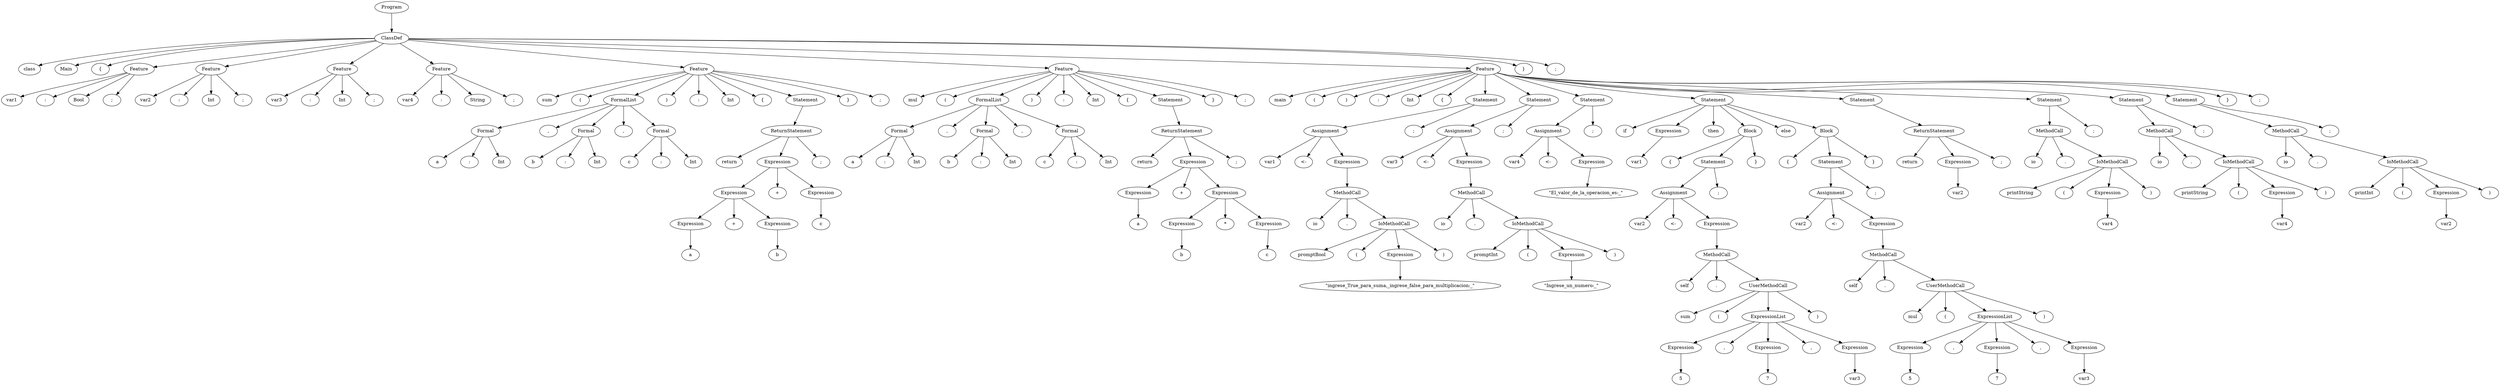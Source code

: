 digraph tree {
rankdir=TB;
nodesep=0.6;
ranksep=0.8;
    "Program_3007468665088" [label="Program"];
    "ClassDef_3007468665200" [label="ClassDef"];
    "class_3007493880256" [label="class"];
    "Main_3007493878912" [label="Main"];
    "{_3007493880384" [label="{"];
    "Feature_3007468665312" [label="Feature"];
    "var1_3007493880896" [label="var1"];
    ":_3007493881792" [label=":"];
    "Bool_3007493881728" [label="Bool"];
    ";_3007572504704" [label=";"];
    "Feature_3007468665760" [label="Feature"];
    "var2_3007493881600" [label="var2"];
    ":_3007572504896" [label=":"];
    "Int_3007572504960" [label="Int"];
    ";_3007572505024" [label=";"];
    "Feature_3007468665872" [label="Feature"];
    "var3_3007572505152" [label="var3"];
    ":_3007572505216" [label=":"];
    "Int_3007572505280" [label="Int"];
    ";_3007572505344" [label=";"];
    "Feature_3007468665984" [label="Feature"];
    "var4_3007572505472" [label="var4"];
    ":_3007572505536" [label=":"];
    "String_3007572505600" [label="String"];
    ";_3007572505664" [label=";"];
    "Feature_3007468666096" [label="Feature"];
    "sum_3007572505792" [label="sum"];
    "(_3007572505920" [label="("];
    "FormalList_3007468666320" [label="FormalList"];
    "Formal_3007468666432" [label="Formal"];
    "a_3007572506048" [label="a"];
    ":_3007572506240" [label=":"];
    "Int_3007572506304" [label="Int"];
    ",_3007572506432" [label=","];
    "Formal_3007468666544" [label="Formal"];
    "b_3007572506560" [label="b"];
    ":_3007572506624" [label=":"];
    "Int_3007572506688" [label="Int"];
    ",_3007572506816" [label=","];
    "Formal_3007468666656" [label="Formal"];
    "c_3007572506176" [label="c"];
    ":_3007572507072" [label=":"];
    "Int_3007572507136" [label="Int"];
    ")_3007572507200" [label=")"];
    ":_3007572507264" [label=":"];
    "Int_3007572507392" [label="Int"];
    "{_3007572507456" [label="{"];
    "Statement_3007468666768" [label="Statement"];
    "ReturnStatement_3007572513056" [label="ReturnStatement"];
    "return_3007572508544" [label="return"];
    "Expression_3007572514512" [label="Expression"];
    "Expression_3007572514064" [label="Expression"];
    "Expression_3007572513168" [label="Expression"];
    "a_3007572507520" [label="a"];
    "+_3007493881344" [label="+"];
    "Expression_3007572514176" [label="Expression"];
    "b_3007572528704" [label="b"];
    "+_3007572508288" [label="+"];
    "Expression_3007572514624" [label="Expression"];
    "c_3007465301888" [label="c"];
    ";_3007493881472" [label=";"];
    "}_3007572527616" [label="}"];
    ";_3007572507008" [label=";"];
    "Feature_3007572514960" [label="Feature"];
    "mul_3007572504768" [label="mul"];
    "(_3007572553920" [label="("];
    "FormalList_3007572515072" [label="FormalList"];
    "Formal_3007572515184" [label="Formal"];
    "a_3007572553856" [label="a"];
    ":_3007572553792" [label=":"];
    "Int_3007572554048" [label="Int"];
    ",_3007572554240" [label=","];
    "Formal_3007572515296" [label="Formal"];
    "b_3007572554368" [label="b"];
    ":_3007572554176" [label=":"];
    "Int_3007572554432" [label="Int"];
    ",_3007572554496" [label=","];
    "Formal_3007572515408" [label="Formal"];
    "c_3007572554304" [label="c"];
    ":_3007572554688" [label=":"];
    "Int_3007572554752" [label="Int"];
    ")_3007572554816" [label=")"];
    ":_3007572554880" [label=":"];
    "Int_3007572555008" [label="Int"];
    "{_3007572555072" [label="{"];
    "Statement_3007572515520" [label="Statement"];
    "ReturnStatement_3007572515632" [label="ReturnStatement"];
    "return_3007572554944" [label="return"];
    "Expression_3007572515856" [label="Expression"];
    "Expression_3007572515744" [label="Expression"];
    "a_3007572555264" [label="a"];
    "+_3007572525312" [label="+"];
    "Expression_3007572516528" [label="Expression"];
    "Expression_3007572515968" [label="Expression"];
    "b_3007572528832" [label="b"];
    "*_3007572557440" [label="*"];
    "Expression_3007572516192" [label="Expression"];
    "c_3007572555520" [label="c"];
    ";_3007572557312" [label=";"];
    "}_3007572528384" [label="}"];
    ";_3007572554624" [label=";"];
    "Feature_3007572516640" [label="Feature"];
    "main_3007572529024" [label="main"];
    "(_3007572525696" [label="("];
    ")_3007572527552" [label=")"];
    ":_3007572508160" [label=":"];
    "Int_3007572528896" [label="Int"];
    "{_3007493880960" [label="{"];
    "Statement_3007572516752" [label="Statement"];
    "Assignment_3007572566304" [label="Assignment"];
    "var1_3007572563456" [label="var1"];
    "<-_3007572563328" [label="<-"];
    "Expression_3007572566416" [label="Expression"];
    "MethodCall_3007572566640" [label="MethodCall"];
    "io_3007572563584" [label="io"];
    "._3007572563520" [label="."];
    "IoMethodCall_3007572566752" [label="IoMethodCall"];
    "promptBool_3007572563648" [label="promptBool"];
    "(_3007572563392" [label="("];
    "Expression_3007572566864" [label="Expression"];
    "\\\"ingrese_True_para_suma,_ingrese_false_para_multiplicacion:_\\\"_3007572563840" [label="\"ingrese_True_para_suma,_ingrese_false_para_multiplicacion:_\""];
    ")_3007572563776" [label=")"];
    ";_3007572564096" [label=";"];
    "Statement_3007572567200" [label="Statement"];
    "Assignment_3007572567312" [label="Assignment"];
    "var3_3007572564160" [label="var3"];
    "<-_3007572564224" [label="<-"];
    "Expression_3007572567424" [label="Expression"];
    "MethodCall_3007572567536" [label="MethodCall"];
    "io_3007572564288" [label="io"];
    "._3007572564352" [label="."];
    "IoMethodCall_3007572567648" [label="IoMethodCall"];
    "promptInt_3007572564480" [label="promptInt"];
    "(_3007572564032" [label="("];
    "Expression_3007572567760" [label="Expression"];
    "\\\"Ingrese_un_numero:_\\\"_3007572564608" [label="\"Ingrese_un_numero:_\""];
    ")_3007572564416" [label=")"];
    ";_3007572564672" [label=";"];
    "Statement_3007572567872" [label="Statement"];
    "Assignment_3007572567984" [label="Assignment"];
    "var4_3007493880448" [label="var4"];
    "<-_3007572564800" [label="<-"];
    "Expression_3007572568096" [label="Expression"];
    "\\\"El_valor_de_la_operacion_es:_\\\"_3007572564864" [label="\"El_valor_de_la_operacion_es:_\""];
    ";_3007572564736" [label=";"];
    "Statement_3007572568208" [label="Statement"];
    "if_3007572564992" [label="if"];
    "Expression_3007572568432" [label="Expression"];
    "var1_3007572565056" [label="var1"];
    "then_3007572564928" [label="then"];
    "Block_3007572568768" [label="Block"];
    "{_3007572565184" [label="{"];
    "Statement_3007572568880" [label="Statement"];
    "Assignment_3007572568992" [label="Assignment"];
    "var2_3007572564544" [label="var2"];
    "<-_3007572565376" [label="<-"];
    "Expression_3007572569104" [label="Expression"];
    "MethodCall_3007572569216" [label="MethodCall"];
    "self_3007572565440" [label="self"];
    "._3007572565504" [label="."];
    "UserMethodCall_3007572569328" [label="UserMethodCall"];
    "sum_3007572565632" [label="sum"];
    "(_3007572565120" [label="("];
    "ExpressionList_3007572569440" [label="ExpressionList"];
    "Expression_3007572569552" [label="Expression"];
    "5_3007572565568" [label="5"];
    ",_3007572565952" [label=","];
    "Expression_3007572569888" [label="Expression"];
    "7_3007572565760" [label="7"];
    ",_3007572586688" [label=","];
    "Expression_3007572570000" [label="Expression"];
    "var3_3007572586816" [label="var3"];
    ")_3007572586944" [label=")"];
    ";_3007572587008" [label=";"];
    "}_3007572587072" [label="}"];
    "else_3007572587264" [label="else"];
    "Block_3007572590768" [label="Block"];
    "{_3007572587456" [label="{"];
    "Statement_3007572590880" [label="Statement"];
    "Assignment_3007572590992" [label="Assignment"];
    "var2_3007572587328" [label="var2"];
    "<-_3007572587584" [label="<-"];
    "Expression_3007572591104" [label="Expression"];
    "MethodCall_3007572591216" [label="MethodCall"];
    "self_3007572587520" [label="self"];
    "._3007572587840" [label="."];
    "UserMethodCall_3007572591328" [label="UserMethodCall"];
    "mul_3007572587968" [label="mul"];
    "(_3007572588032" [label="("];
    "ExpressionList_3007572591440" [label="ExpressionList"];
    "Expression_3007572591552" [label="Expression"];
    "5_3007572587776" [label="5"];
    ",_3007572588288" [label=","];
    "Expression_3007572591664" [label="Expression"];
    "7_3007572588416" [label="7"];
    ",_3007572588480" [label=","];
    "Expression_3007572591776" [label="Expression"];
    "var3_3007572588608" [label="var3"];
    ")_3007572588736" [label=")"];
    ";_3007572588800" [label=";"];
    "}_3007572588864" [label="}"];
    "Statement_3007572591888" [label="Statement"];
    "ReturnStatement_3007572592000" [label="ReturnStatement"];
    "return_3007572588928" [label="return"];
    "Expression_3007572592112" [label="Expression"];
    "var2_3007572589184" [label="var2"];
    ";_3007572589248" [label=";"];
    "Statement_3007572592224" [label="Statement"];
    "MethodCall_3007572592448" [label="MethodCall"];
    "io_3007572589312" [label="io"];
    "._3007572589568" [label="."];
    "IoMethodCall_3007572592560" [label="IoMethodCall"];
    "printString_3007572589696" [label="printString"];
    "(_3007572589760" [label="("];
    "Expression_3007572592672" [label="Expression"];
    "var4_3007572589888" [label="var4"];
    ")_3007572589952" [label=")"];
    ";_3007572590016" [label=";"];
    "Statement_3007572592784" [label="Statement"];
    "MethodCall_3007572592896" [label="MethodCall"];
    "io_3007572589376" [label="io"];
    "._3007572590272" [label="."];
    "IoMethodCall_3007572593008" [label="IoMethodCall"];
    "printString_3007572590400" [label="printString"];
    "(_3007572590464" [label="("];
    "Expression_3007572593120" [label="Expression"];
    "var4_3007572590208" [label="var4"];
    ")_3007572607104" [label=")"];
    ";_3007572607168" [label=";"];
    "Statement_3007572593232" [label="Statement"];
    "MethodCall_3007572593344" [label="MethodCall"];
    "io_3007572607040" [label="io"];
    "._3007572607424" [label="."];
    "IoMethodCall_3007572593456" [label="IoMethodCall"];
    "printInt_3007572607552" [label="printInt"];
    "(_3007572607616" [label="("];
    "Expression_3007572593568" [label="Expression"];
    "var2_3007572607744" [label="var2"];
    ")_3007572607808" [label=")"];
    ";_3007572607872" [label=";"];
    "}_3007572607936" [label="}"];
    ";_3007572608000" [label=";"];
    "}_3007572608064" [label="}"];
    ";_3007572608128" [label=";"];
    "Program_3007468665088" -> "ClassDef_3007468665200";
    "ClassDef_3007468665200" -> "class_3007493880256";
    "ClassDef_3007468665200" -> "Main_3007493878912";
    "ClassDef_3007468665200" -> "{_3007493880384";
    "ClassDef_3007468665200" -> "Feature_3007468665312";
    "ClassDef_3007468665200" -> "Feature_3007468665760";
    "ClassDef_3007468665200" -> "Feature_3007468665872";
    "ClassDef_3007468665200" -> "Feature_3007468665984";
    "ClassDef_3007468665200" -> "Feature_3007468666096";
    "ClassDef_3007468665200" -> "Feature_3007572514960";
    "ClassDef_3007468665200" -> "Feature_3007572516640";
    "ClassDef_3007468665200" -> "}_3007572608064";
    "ClassDef_3007468665200" -> ";_3007572608128";
    "Feature_3007468665312" -> "var1_3007493880896";
    "Feature_3007468665312" -> ":_3007493881792";
    "Feature_3007468665312" -> "Bool_3007493881728";
    "Feature_3007468665312" -> ";_3007572504704";
    "Feature_3007468665760" -> "var2_3007493881600";
    "Feature_3007468665760" -> ":_3007572504896";
    "Feature_3007468665760" -> "Int_3007572504960";
    "Feature_3007468665760" -> ";_3007572505024";
    "Feature_3007468665872" -> "var3_3007572505152";
    "Feature_3007468665872" -> ":_3007572505216";
    "Feature_3007468665872" -> "Int_3007572505280";
    "Feature_3007468665872" -> ";_3007572505344";
    "Feature_3007468665984" -> "var4_3007572505472";
    "Feature_3007468665984" -> ":_3007572505536";
    "Feature_3007468665984" -> "String_3007572505600";
    "Feature_3007468665984" -> ";_3007572505664";
    "Feature_3007468666096" -> "sum_3007572505792";
    "Feature_3007468666096" -> "(_3007572505920";
    "Feature_3007468666096" -> "FormalList_3007468666320";
    "Feature_3007468666096" -> ")_3007572507200";
    "Feature_3007468666096" -> ":_3007572507264";
    "Feature_3007468666096" -> "Int_3007572507392";
    "Feature_3007468666096" -> "{_3007572507456";
    "Feature_3007468666096" -> "Statement_3007468666768";
    "Feature_3007468666096" -> "}_3007572527616";
    "Feature_3007468666096" -> ";_3007572507008";
    "FormalList_3007468666320" -> "Formal_3007468666432";
    "FormalList_3007468666320" -> ",_3007572506432";
    "FormalList_3007468666320" -> "Formal_3007468666544";
    "FormalList_3007468666320" -> ",_3007572506816";
    "FormalList_3007468666320" -> "Formal_3007468666656";
    "Formal_3007468666432" -> "a_3007572506048";
    "Formal_3007468666432" -> ":_3007572506240";
    "Formal_3007468666432" -> "Int_3007572506304";
    "Formal_3007468666544" -> "b_3007572506560";
    "Formal_3007468666544" -> ":_3007572506624";
    "Formal_3007468666544" -> "Int_3007572506688";
    "Formal_3007468666656" -> "c_3007572506176";
    "Formal_3007468666656" -> ":_3007572507072";
    "Formal_3007468666656" -> "Int_3007572507136";
    "Statement_3007468666768" -> "ReturnStatement_3007572513056";
    "ReturnStatement_3007572513056" -> "return_3007572508544";
    "ReturnStatement_3007572513056" -> "Expression_3007572514512";
    "ReturnStatement_3007572513056" -> ";_3007493881472";
    "Expression_3007572514512" -> "Expression_3007572514064";
    "Expression_3007572514512" -> "+_3007572508288";
    "Expression_3007572514512" -> "Expression_3007572514624";
    "Expression_3007572514064" -> "Expression_3007572513168";
    "Expression_3007572514064" -> "+_3007493881344";
    "Expression_3007572514064" -> "Expression_3007572514176";
    "Expression_3007572513168" -> "a_3007572507520";
    "Expression_3007572514176" -> "b_3007572528704";
    "Expression_3007572514624" -> "c_3007465301888";
    "Feature_3007572514960" -> "mul_3007572504768";
    "Feature_3007572514960" -> "(_3007572553920";
    "Feature_3007572514960" -> "FormalList_3007572515072";
    "Feature_3007572514960" -> ")_3007572554816";
    "Feature_3007572514960" -> ":_3007572554880";
    "Feature_3007572514960" -> "Int_3007572555008";
    "Feature_3007572514960" -> "{_3007572555072";
    "Feature_3007572514960" -> "Statement_3007572515520";
    "Feature_3007572514960" -> "}_3007572528384";
    "Feature_3007572514960" -> ";_3007572554624";
    "FormalList_3007572515072" -> "Formal_3007572515184";
    "FormalList_3007572515072" -> ",_3007572554240";
    "FormalList_3007572515072" -> "Formal_3007572515296";
    "FormalList_3007572515072" -> ",_3007572554496";
    "FormalList_3007572515072" -> "Formal_3007572515408";
    "Formal_3007572515184" -> "a_3007572553856";
    "Formal_3007572515184" -> ":_3007572553792";
    "Formal_3007572515184" -> "Int_3007572554048";
    "Formal_3007572515296" -> "b_3007572554368";
    "Formal_3007572515296" -> ":_3007572554176";
    "Formal_3007572515296" -> "Int_3007572554432";
    "Formal_3007572515408" -> "c_3007572554304";
    "Formal_3007572515408" -> ":_3007572554688";
    "Formal_3007572515408" -> "Int_3007572554752";
    "Statement_3007572515520" -> "ReturnStatement_3007572515632";
    "ReturnStatement_3007572515632" -> "return_3007572554944";
    "ReturnStatement_3007572515632" -> "Expression_3007572515856";
    "ReturnStatement_3007572515632" -> ";_3007572557312";
    "Expression_3007572515856" -> "Expression_3007572515744";
    "Expression_3007572515856" -> "+_3007572525312";
    "Expression_3007572515856" -> "Expression_3007572516528";
    "Expression_3007572515744" -> "a_3007572555264";
    "Expression_3007572516528" -> "Expression_3007572515968";
    "Expression_3007572516528" -> "*_3007572557440";
    "Expression_3007572516528" -> "Expression_3007572516192";
    "Expression_3007572515968" -> "b_3007572528832";
    "Expression_3007572516192" -> "c_3007572555520";
    "Feature_3007572516640" -> "main_3007572529024";
    "Feature_3007572516640" -> "(_3007572525696";
    "Feature_3007572516640" -> ")_3007572527552";
    "Feature_3007572516640" -> ":_3007572508160";
    "Feature_3007572516640" -> "Int_3007572528896";
    "Feature_3007572516640" -> "{_3007493880960";
    "Feature_3007572516640" -> "Statement_3007572516752";
    "Feature_3007572516640" -> "Statement_3007572567200";
    "Feature_3007572516640" -> "Statement_3007572567872";
    "Feature_3007572516640" -> "Statement_3007572568208";
    "Feature_3007572516640" -> "Statement_3007572591888";
    "Feature_3007572516640" -> "Statement_3007572592224";
    "Feature_3007572516640" -> "Statement_3007572592784";
    "Feature_3007572516640" -> "Statement_3007572593232";
    "Feature_3007572516640" -> "}_3007572607936";
    "Feature_3007572516640" -> ";_3007572608000";
    "Statement_3007572516752" -> "Assignment_3007572566304";
    "Statement_3007572516752" -> ";_3007572564096";
    "Assignment_3007572566304" -> "var1_3007572563456";
    "Assignment_3007572566304" -> "<-_3007572563328";
    "Assignment_3007572566304" -> "Expression_3007572566416";
    "Expression_3007572566416" -> "MethodCall_3007572566640";
    "MethodCall_3007572566640" -> "io_3007572563584";
    "MethodCall_3007572566640" -> "._3007572563520";
    "MethodCall_3007572566640" -> "IoMethodCall_3007572566752";
    "IoMethodCall_3007572566752" -> "promptBool_3007572563648";
    "IoMethodCall_3007572566752" -> "(_3007572563392";
    "IoMethodCall_3007572566752" -> "Expression_3007572566864";
    "IoMethodCall_3007572566752" -> ")_3007572563776";
    "Expression_3007572566864" -> "\\\"ingrese_True_para_suma,_ingrese_false_para_multiplicacion:_\\\"_3007572563840";
    "Statement_3007572567200" -> "Assignment_3007572567312";
    "Statement_3007572567200" -> ";_3007572564672";
    "Assignment_3007572567312" -> "var3_3007572564160";
    "Assignment_3007572567312" -> "<-_3007572564224";
    "Assignment_3007572567312" -> "Expression_3007572567424";
    "Expression_3007572567424" -> "MethodCall_3007572567536";
    "MethodCall_3007572567536" -> "io_3007572564288";
    "MethodCall_3007572567536" -> "._3007572564352";
    "MethodCall_3007572567536" -> "IoMethodCall_3007572567648";
    "IoMethodCall_3007572567648" -> "promptInt_3007572564480";
    "IoMethodCall_3007572567648" -> "(_3007572564032";
    "IoMethodCall_3007572567648" -> "Expression_3007572567760";
    "IoMethodCall_3007572567648" -> ")_3007572564416";
    "Expression_3007572567760" -> "\\\"Ingrese_un_numero:_\\\"_3007572564608";
    "Statement_3007572567872" -> "Assignment_3007572567984";
    "Statement_3007572567872" -> ";_3007572564736";
    "Assignment_3007572567984" -> "var4_3007493880448";
    "Assignment_3007572567984" -> "<-_3007572564800";
    "Assignment_3007572567984" -> "Expression_3007572568096";
    "Expression_3007572568096" -> "\\\"El_valor_de_la_operacion_es:_\\\"_3007572564864";
    "Statement_3007572568208" -> "if_3007572564992";
    "Statement_3007572568208" -> "Expression_3007572568432";
    "Statement_3007572568208" -> "then_3007572564928";
    "Statement_3007572568208" -> "Block_3007572568768";
    "Statement_3007572568208" -> "else_3007572587264";
    "Statement_3007572568208" -> "Block_3007572590768";
    "Expression_3007572568432" -> "var1_3007572565056";
    "Block_3007572568768" -> "{_3007572565184";
    "Block_3007572568768" -> "Statement_3007572568880";
    "Block_3007572568768" -> "}_3007572587072";
    "Statement_3007572568880" -> "Assignment_3007572568992";
    "Statement_3007572568880" -> ";_3007572587008";
    "Assignment_3007572568992" -> "var2_3007572564544";
    "Assignment_3007572568992" -> "<-_3007572565376";
    "Assignment_3007572568992" -> "Expression_3007572569104";
    "Expression_3007572569104" -> "MethodCall_3007572569216";
    "MethodCall_3007572569216" -> "self_3007572565440";
    "MethodCall_3007572569216" -> "._3007572565504";
    "MethodCall_3007572569216" -> "UserMethodCall_3007572569328";
    "UserMethodCall_3007572569328" -> "sum_3007572565632";
    "UserMethodCall_3007572569328" -> "(_3007572565120";
    "UserMethodCall_3007572569328" -> "ExpressionList_3007572569440";
    "UserMethodCall_3007572569328" -> ")_3007572586944";
    "ExpressionList_3007572569440" -> "Expression_3007572569552";
    "ExpressionList_3007572569440" -> ",_3007572565952";
    "ExpressionList_3007572569440" -> "Expression_3007572569888";
    "ExpressionList_3007572569440" -> ",_3007572586688";
    "ExpressionList_3007572569440" -> "Expression_3007572570000";
    "Expression_3007572569552" -> "5_3007572565568";
    "Expression_3007572569888" -> "7_3007572565760";
    "Expression_3007572570000" -> "var3_3007572586816";
    "Block_3007572590768" -> "{_3007572587456";
    "Block_3007572590768" -> "Statement_3007572590880";
    "Block_3007572590768" -> "}_3007572588864";
    "Statement_3007572590880" -> "Assignment_3007572590992";
    "Statement_3007572590880" -> ";_3007572588800";
    "Assignment_3007572590992" -> "var2_3007572587328";
    "Assignment_3007572590992" -> "<-_3007572587584";
    "Assignment_3007572590992" -> "Expression_3007572591104";
    "Expression_3007572591104" -> "MethodCall_3007572591216";
    "MethodCall_3007572591216" -> "self_3007572587520";
    "MethodCall_3007572591216" -> "._3007572587840";
    "MethodCall_3007572591216" -> "UserMethodCall_3007572591328";
    "UserMethodCall_3007572591328" -> "mul_3007572587968";
    "UserMethodCall_3007572591328" -> "(_3007572588032";
    "UserMethodCall_3007572591328" -> "ExpressionList_3007572591440";
    "UserMethodCall_3007572591328" -> ")_3007572588736";
    "ExpressionList_3007572591440" -> "Expression_3007572591552";
    "ExpressionList_3007572591440" -> ",_3007572588288";
    "ExpressionList_3007572591440" -> "Expression_3007572591664";
    "ExpressionList_3007572591440" -> ",_3007572588480";
    "ExpressionList_3007572591440" -> "Expression_3007572591776";
    "Expression_3007572591552" -> "5_3007572587776";
    "Expression_3007572591664" -> "7_3007572588416";
    "Expression_3007572591776" -> "var3_3007572588608";
    "Statement_3007572591888" -> "ReturnStatement_3007572592000";
    "ReturnStatement_3007572592000" -> "return_3007572588928";
    "ReturnStatement_3007572592000" -> "Expression_3007572592112";
    "ReturnStatement_3007572592000" -> ";_3007572589248";
    "Expression_3007572592112" -> "var2_3007572589184";
    "Statement_3007572592224" -> "MethodCall_3007572592448";
    "Statement_3007572592224" -> ";_3007572590016";
    "MethodCall_3007572592448" -> "io_3007572589312";
    "MethodCall_3007572592448" -> "._3007572589568";
    "MethodCall_3007572592448" -> "IoMethodCall_3007572592560";
    "IoMethodCall_3007572592560" -> "printString_3007572589696";
    "IoMethodCall_3007572592560" -> "(_3007572589760";
    "IoMethodCall_3007572592560" -> "Expression_3007572592672";
    "IoMethodCall_3007572592560" -> ")_3007572589952";
    "Expression_3007572592672" -> "var4_3007572589888";
    "Statement_3007572592784" -> "MethodCall_3007572592896";
    "Statement_3007572592784" -> ";_3007572607168";
    "MethodCall_3007572592896" -> "io_3007572589376";
    "MethodCall_3007572592896" -> "._3007572590272";
    "MethodCall_3007572592896" -> "IoMethodCall_3007572593008";
    "IoMethodCall_3007572593008" -> "printString_3007572590400";
    "IoMethodCall_3007572593008" -> "(_3007572590464";
    "IoMethodCall_3007572593008" -> "Expression_3007572593120";
    "IoMethodCall_3007572593008" -> ")_3007572607104";
    "Expression_3007572593120" -> "var4_3007572590208";
    "Statement_3007572593232" -> "MethodCall_3007572593344";
    "Statement_3007572593232" -> ";_3007572607872";
    "MethodCall_3007572593344" -> "io_3007572607040";
    "MethodCall_3007572593344" -> "._3007572607424";
    "MethodCall_3007572593344" -> "IoMethodCall_3007572593456";
    "IoMethodCall_3007572593456" -> "printInt_3007572607552";
    "IoMethodCall_3007572593456" -> "(_3007572607616";
    "IoMethodCall_3007572593456" -> "Expression_3007572593568";
    "IoMethodCall_3007572593456" -> ")_3007572607808";
    "Expression_3007572593568" -> "var2_3007572607744";
}
